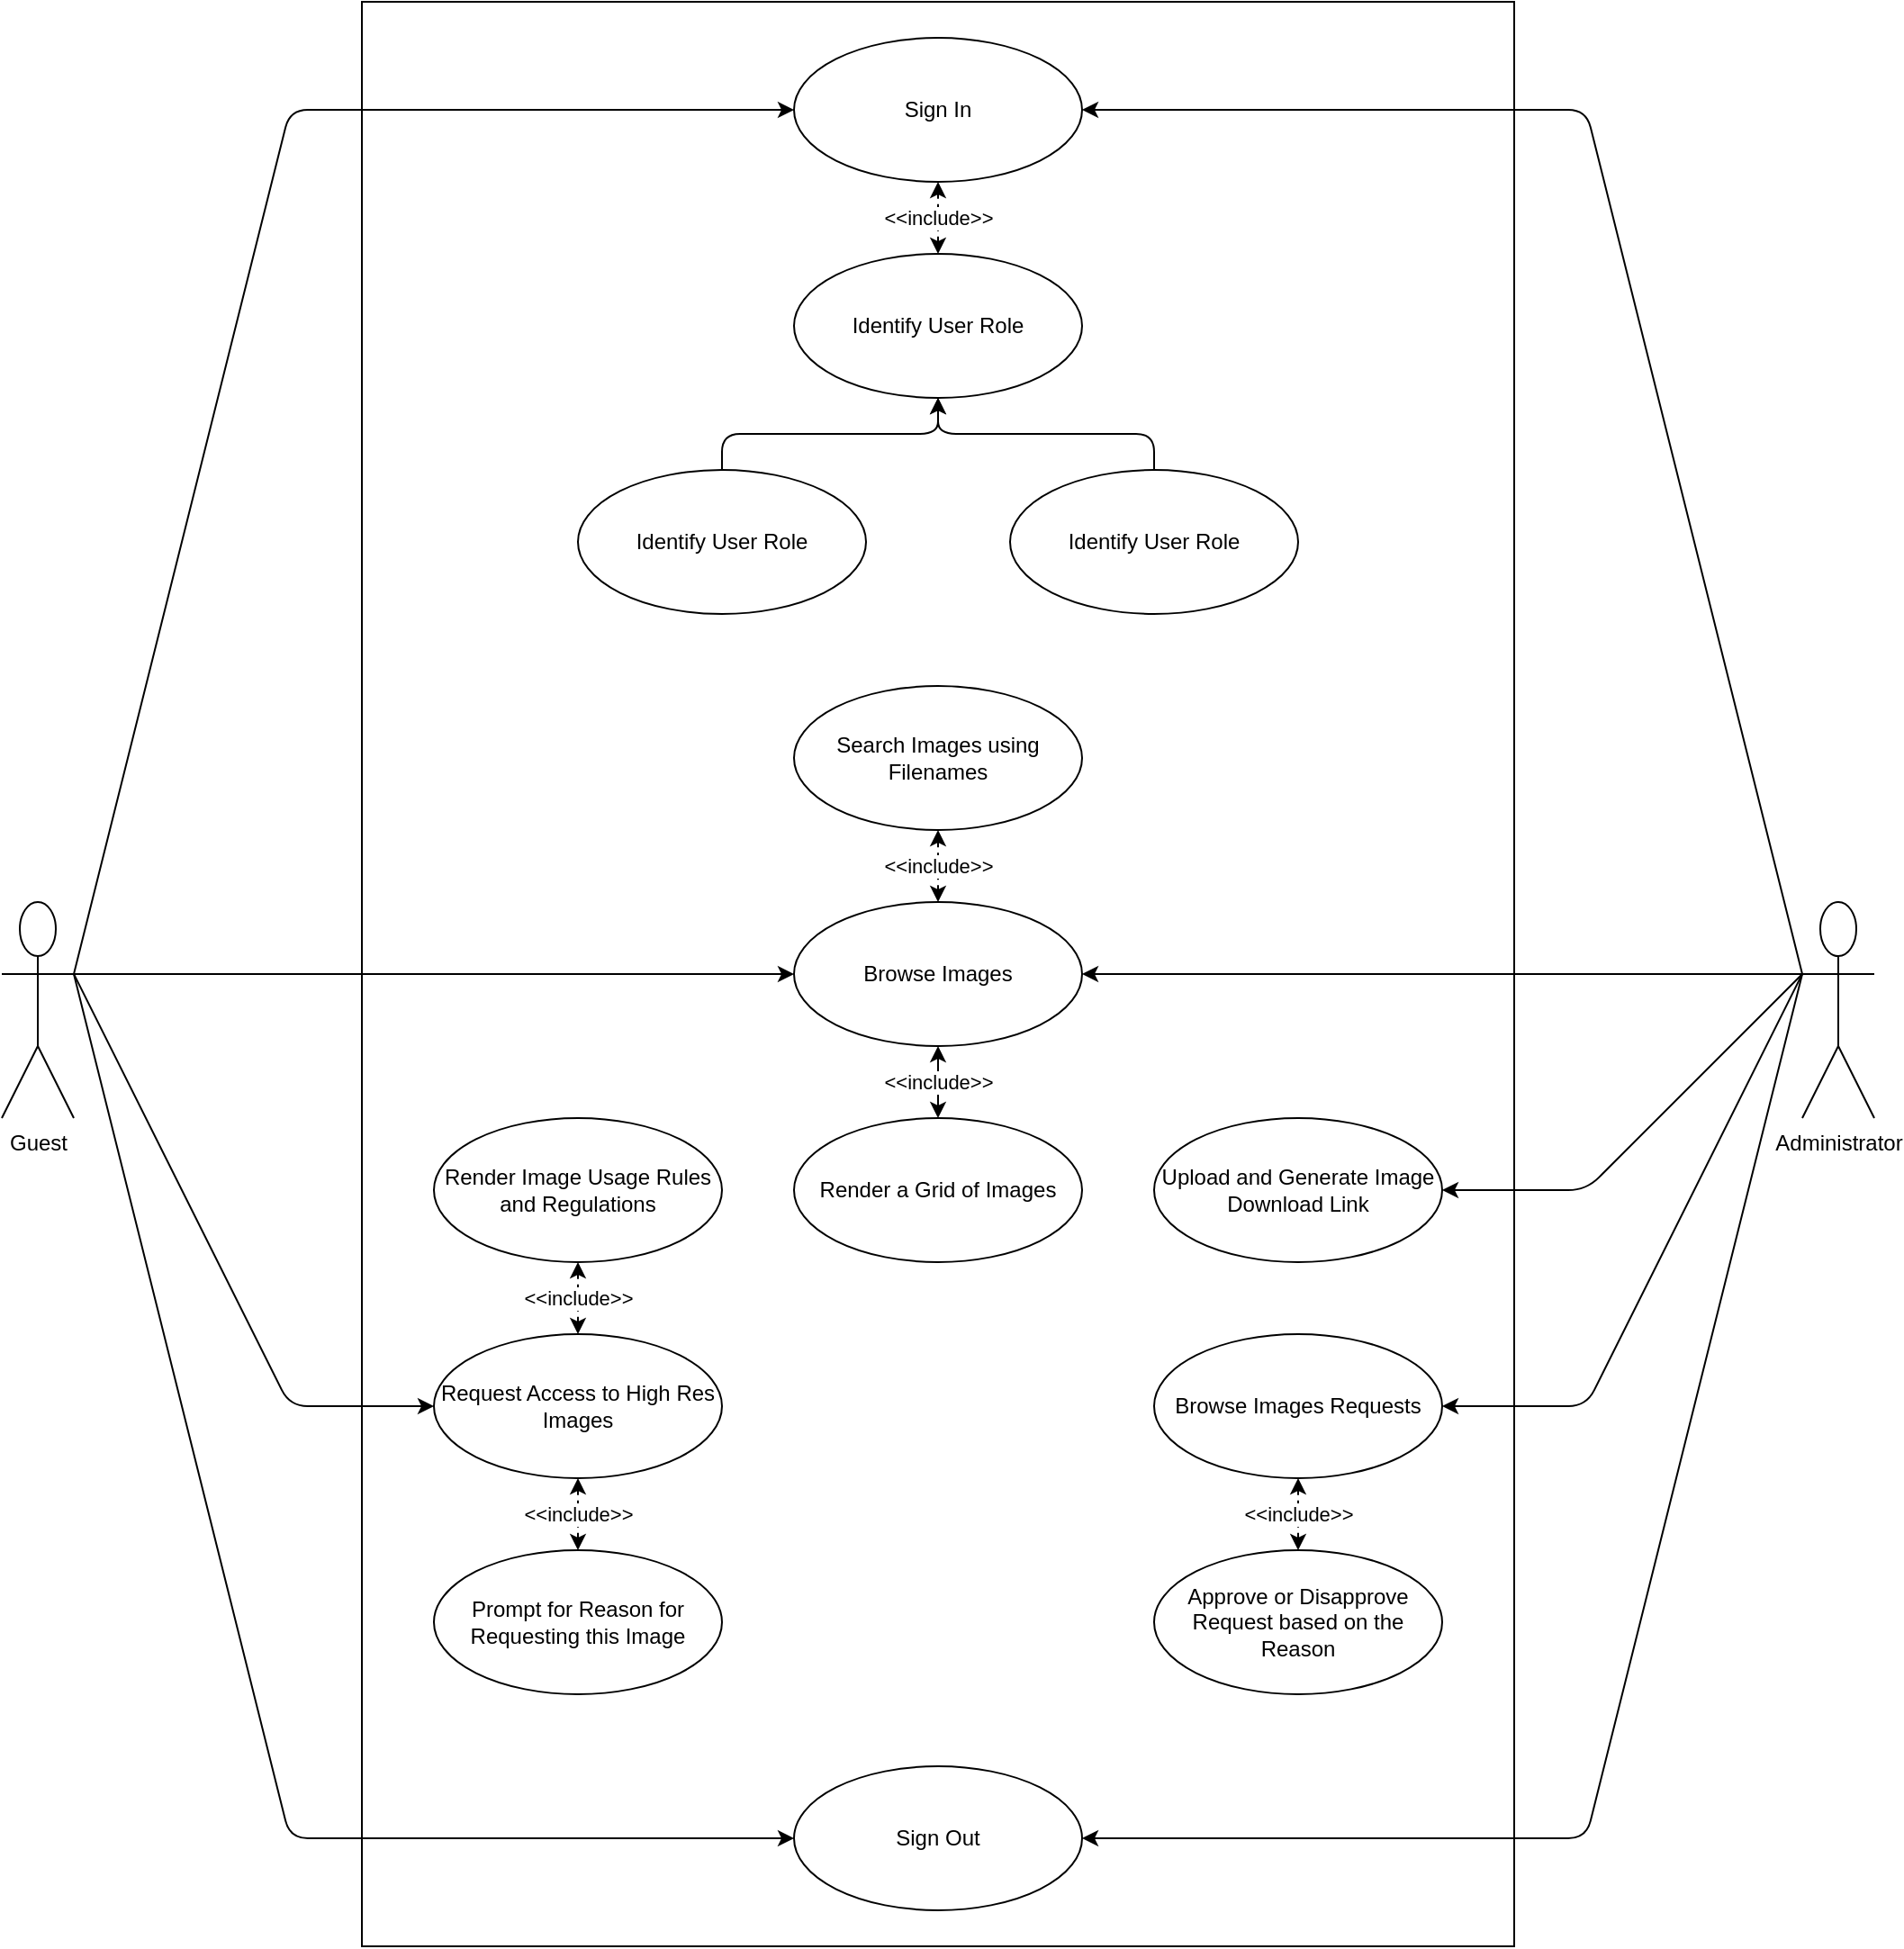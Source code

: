 <mxfile>
    <diagram id="2Tghzd0b1i_3drFOmHoF" name="Page-1">
        <mxGraphModel dx="1625" dy="1082" grid="0" gridSize="10" guides="1" tooltips="1" connect="1" arrows="1" fold="1" page="0" pageScale="1" pageWidth="827" pageHeight="1169" math="0" shadow="0">
            <root>
                <mxCell id="0"/>
                <mxCell id="1" parent="0"/>
                <mxCell id="36" value="" style="rounded=0;whiteSpace=wrap;html=1;" vertex="1" parent="1">
                    <mxGeometry x="120" y="60" width="640" height="1080" as="geometry"/>
                </mxCell>
                <mxCell id="9" value="&amp;lt;&amp;lt;include&amp;gt;&amp;gt;" style="edgeStyle=none;html=1;exitX=0.5;exitY=1;exitDx=0;exitDy=0;entryX=0.5;entryY=0;entryDx=0;entryDy=0;startArrow=classic;startFill=1;dashed=1;" edge="1" parent="1" source="2" target="3">
                    <mxGeometry relative="1" as="geometry"/>
                </mxCell>
                <mxCell id="2" value="Sign In" style="ellipse;whiteSpace=wrap;html=1;" vertex="1" parent="1">
                    <mxGeometry x="360" y="80" width="160" height="80" as="geometry"/>
                </mxCell>
                <mxCell id="3" value="Identify User Role" style="ellipse;whiteSpace=wrap;html=1;" vertex="1" parent="1">
                    <mxGeometry x="360" y="200" width="160" height="80" as="geometry"/>
                </mxCell>
                <mxCell id="10" style="edgeStyle=none;html=1;exitX=0.5;exitY=0;exitDx=0;exitDy=0;entryX=0.5;entryY=1;entryDx=0;entryDy=0;" edge="1" parent="1" source="4" target="3">
                    <mxGeometry relative="1" as="geometry">
                        <Array as="points">
                            <mxPoint x="320" y="300"/>
                            <mxPoint x="440" y="300"/>
                        </Array>
                    </mxGeometry>
                </mxCell>
                <mxCell id="4" value="Identify User Role" style="ellipse;whiteSpace=wrap;html=1;" vertex="1" parent="1">
                    <mxGeometry x="240" y="320" width="160" height="80" as="geometry"/>
                </mxCell>
                <mxCell id="11" style="edgeStyle=none;html=1;exitX=0.5;exitY=0;exitDx=0;exitDy=0;entryX=0.5;entryY=1;entryDx=0;entryDy=0;" edge="1" parent="1" source="5" target="3">
                    <mxGeometry relative="1" as="geometry">
                        <Array as="points">
                            <mxPoint x="560" y="320"/>
                            <mxPoint x="560" y="300"/>
                            <mxPoint x="440" y="300"/>
                        </Array>
                    </mxGeometry>
                </mxCell>
                <mxCell id="5" value="Identify User Role" style="ellipse;whiteSpace=wrap;html=1;" vertex="1" parent="1">
                    <mxGeometry x="480" y="320" width="160" height="80" as="geometry"/>
                </mxCell>
                <mxCell id="6" value="Search Images using Filenames" style="ellipse;whiteSpace=wrap;html=1;" vertex="1" parent="1">
                    <mxGeometry x="360" y="440" width="160" height="80" as="geometry"/>
                </mxCell>
                <mxCell id="13" value="&amp;lt;&amp;lt;include&amp;gt;&amp;gt;" style="edgeStyle=none;html=1;exitX=0.5;exitY=0;exitDx=0;exitDy=0;entryX=0.5;entryY=1;entryDx=0;entryDy=0;startArrow=classic;startFill=1;dashed=1;" edge="1" parent="1" source="7" target="6">
                    <mxGeometry relative="1" as="geometry"/>
                </mxCell>
                <mxCell id="7" value="Browse Images" style="ellipse;whiteSpace=wrap;html=1;" vertex="1" parent="1">
                    <mxGeometry x="360" y="560" width="160" height="80" as="geometry"/>
                </mxCell>
                <mxCell id="14" value="&amp;lt;&amp;lt;include&amp;gt;&amp;gt;" style="edgeStyle=none;html=1;startArrow=classic;startFill=1;" edge="1" parent="1" source="8" target="7">
                    <mxGeometry relative="1" as="geometry"/>
                </mxCell>
                <mxCell id="8" value="Render a Grid of Images" style="ellipse;whiteSpace=wrap;html=1;" vertex="1" parent="1">
                    <mxGeometry x="360" y="680" width="160" height="80" as="geometry"/>
                </mxCell>
                <mxCell id="18" value="&amp;lt;&amp;lt;include&amp;gt;&amp;gt;" style="edgeStyle=none;html=1;startArrow=classic;startFill=1;dashed=1;" edge="1" parent="1" source="12" target="16">
                    <mxGeometry relative="1" as="geometry"/>
                </mxCell>
                <mxCell id="12" value="Request Access to High Res Images" style="ellipse;whiteSpace=wrap;html=1;" vertex="1" parent="1">
                    <mxGeometry x="160" y="800" width="160" height="80" as="geometry"/>
                </mxCell>
                <mxCell id="17" value="&amp;lt;&amp;lt;include&amp;gt;&amp;gt;" style="edgeStyle=none;html=1;startArrow=classic;startFill=1;dashed=1;" edge="1" parent="1" source="15" target="12">
                    <mxGeometry relative="1" as="geometry"/>
                </mxCell>
                <mxCell id="15" value="Render Image Usage Rules and Regulations" style="ellipse;whiteSpace=wrap;html=1;" vertex="1" parent="1">
                    <mxGeometry x="160" y="680" width="160" height="80" as="geometry"/>
                </mxCell>
                <mxCell id="16" value="Prompt for Reason for Requesting this Image" style="ellipse;whiteSpace=wrap;html=1;" vertex="1" parent="1">
                    <mxGeometry x="160" y="920" width="160" height="80" as="geometry"/>
                </mxCell>
                <mxCell id="19" value="&amp;lt;&amp;lt;include&amp;gt;&amp;gt;" style="edgeStyle=none;html=1;startArrow=classic;startFill=1;dashed=1;" edge="1" source="20" target="23" parent="1">
                    <mxGeometry relative="1" as="geometry"/>
                </mxCell>
                <mxCell id="20" value="Browse Images Requests" style="ellipse;whiteSpace=wrap;html=1;" vertex="1" parent="1">
                    <mxGeometry x="560" y="800" width="160" height="80" as="geometry"/>
                </mxCell>
                <mxCell id="22" value="Upload and Generate Image Download Link" style="ellipse;whiteSpace=wrap;html=1;" vertex="1" parent="1">
                    <mxGeometry x="560" y="680" width="160" height="80" as="geometry"/>
                </mxCell>
                <mxCell id="23" value="Approve or Disapprove Request based on the Reason" style="ellipse;whiteSpace=wrap;html=1;" vertex="1" parent="1">
                    <mxGeometry x="560" y="920" width="160" height="80" as="geometry"/>
                </mxCell>
                <mxCell id="25" value="Sign Out" style="ellipse;whiteSpace=wrap;html=1;" vertex="1" parent="1">
                    <mxGeometry x="360" y="1040" width="160" height="80" as="geometry"/>
                </mxCell>
                <mxCell id="28" style="edgeStyle=none;html=1;exitX=1;exitY=0.333;exitDx=0;exitDy=0;exitPerimeter=0;entryX=0;entryY=0.5;entryDx=0;entryDy=0;" edge="1" parent="1" source="26" target="7">
                    <mxGeometry relative="1" as="geometry"/>
                </mxCell>
                <mxCell id="30" style="edgeStyle=none;html=1;exitX=1;exitY=0.333;exitDx=0;exitDy=0;exitPerimeter=0;entryX=0;entryY=0.5;entryDx=0;entryDy=0;" edge="1" parent="1" source="26" target="2">
                    <mxGeometry relative="1" as="geometry">
                        <Array as="points">
                            <mxPoint x="80" y="120"/>
                        </Array>
                    </mxGeometry>
                </mxCell>
                <mxCell id="32" style="edgeStyle=none;html=1;exitX=1;exitY=0.333;exitDx=0;exitDy=0;exitPerimeter=0;entryX=0;entryY=0.5;entryDx=0;entryDy=0;" edge="1" parent="1" source="26" target="12">
                    <mxGeometry relative="1" as="geometry">
                        <Array as="points">
                            <mxPoint x="80" y="840"/>
                        </Array>
                    </mxGeometry>
                </mxCell>
                <mxCell id="35" style="edgeStyle=none;html=1;exitX=1;exitY=0.333;exitDx=0;exitDy=0;exitPerimeter=0;entryX=0;entryY=0.5;entryDx=0;entryDy=0;" edge="1" parent="1" source="26" target="25">
                    <mxGeometry relative="1" as="geometry">
                        <Array as="points">
                            <mxPoint x="80" y="1080"/>
                        </Array>
                    </mxGeometry>
                </mxCell>
                <mxCell id="26" value="Guest" style="shape=umlActor;verticalLabelPosition=bottom;verticalAlign=top;html=1;outlineConnect=0;" vertex="1" parent="1">
                    <mxGeometry x="-80" y="560" width="40" height="120" as="geometry"/>
                </mxCell>
                <mxCell id="29" style="edgeStyle=none;html=1;exitX=0;exitY=0.333;exitDx=0;exitDy=0;exitPerimeter=0;entryX=1;entryY=0.5;entryDx=0;entryDy=0;" edge="1" parent="1" source="27" target="7">
                    <mxGeometry relative="1" as="geometry"/>
                </mxCell>
                <mxCell id="31" style="edgeStyle=none;html=1;exitX=0;exitY=0.333;exitDx=0;exitDy=0;exitPerimeter=0;entryX=1;entryY=0.5;entryDx=0;entryDy=0;" edge="1" parent="1" source="27" target="2">
                    <mxGeometry relative="1" as="geometry">
                        <Array as="points">
                            <mxPoint x="800" y="120"/>
                        </Array>
                    </mxGeometry>
                </mxCell>
                <mxCell id="33" style="edgeStyle=none;html=1;exitX=0;exitY=0.333;exitDx=0;exitDy=0;exitPerimeter=0;entryX=1;entryY=0.5;entryDx=0;entryDy=0;" edge="1" parent="1" source="27" target="20">
                    <mxGeometry relative="1" as="geometry">
                        <Array as="points">
                            <mxPoint x="800" y="840"/>
                        </Array>
                    </mxGeometry>
                </mxCell>
                <mxCell id="34" style="edgeStyle=none;html=1;exitX=0;exitY=0.333;exitDx=0;exitDy=0;exitPerimeter=0;entryX=1;entryY=0.5;entryDx=0;entryDy=0;" edge="1" parent="1" source="27" target="25">
                    <mxGeometry relative="1" as="geometry">
                        <Array as="points">
                            <mxPoint x="800" y="1080"/>
                        </Array>
                    </mxGeometry>
                </mxCell>
                <mxCell id="39" style="edgeStyle=none;html=1;exitX=0;exitY=0.333;exitDx=0;exitDy=0;exitPerimeter=0;entryX=1;entryY=0.5;entryDx=0;entryDy=0;" edge="1" parent="1" source="27" target="22">
                    <mxGeometry relative="1" as="geometry">
                        <Array as="points">
                            <mxPoint x="800" y="720"/>
                        </Array>
                    </mxGeometry>
                </mxCell>
                <mxCell id="27" value="Administrator" style="shape=umlActor;verticalLabelPosition=bottom;verticalAlign=top;html=1;outlineConnect=0;" vertex="1" parent="1">
                    <mxGeometry x="920" y="560" width="40" height="120" as="geometry"/>
                </mxCell>
            </root>
        </mxGraphModel>
    </diagram>
</mxfile>